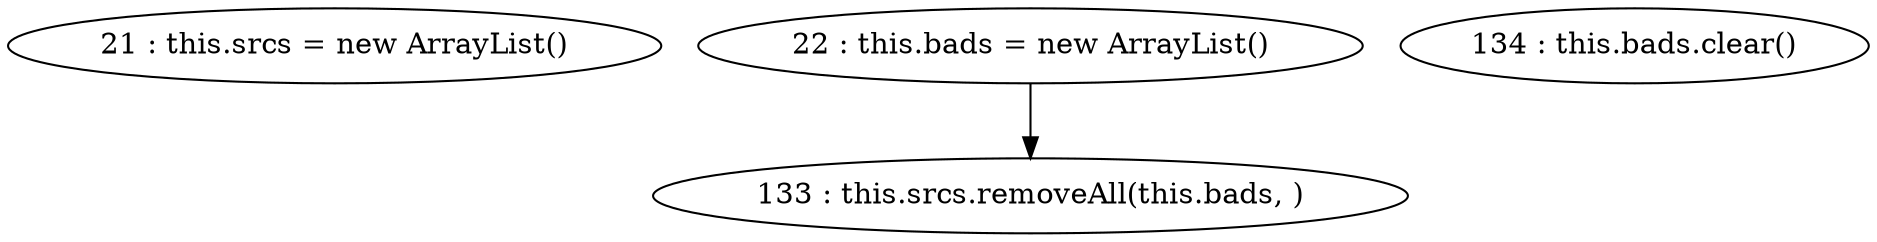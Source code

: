 digraph G {
"21 : this.srcs = new ArrayList()"
"22 : this.bads = new ArrayList()"
"22 : this.bads = new ArrayList()" -> "133 : this.srcs.removeAll(this.bads, )"
"133 : this.srcs.removeAll(this.bads, )"
"134 : this.bads.clear()"
}